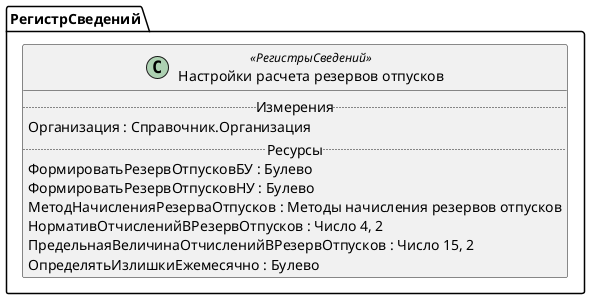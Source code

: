 ﻿@startuml НастройкиРасчетаРезервовОтпусков
'!include templates.wsd
'..\include templates.wsd
class РегистрСведений.НастройкиРасчетаРезервовОтпусков as "Настройки расчета резервов отпусков" <<РегистрыСведений>>
{
..Измерения..
Организация : Справочник.Организация
..Ресурсы..
ФормироватьРезервОтпусковБУ : Булево
ФормироватьРезервОтпусковНУ : Булево
МетодНачисленияРезерваОтпусков : Методы начисления резервов отпусков
НормативОтчисленийВРезервОтпусков : Число 4, 2
ПредельнаяВеличинаОтчисленийВРезервОтпусков : Число 15, 2
ОпределятьИзлишкиЕжемесячно : Булево
}
@enduml
